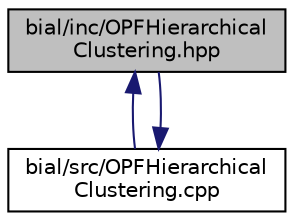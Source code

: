 digraph "bial/inc/OPFHierarchicalClustering.hpp"
{
  edge [fontname="Helvetica",fontsize="10",labelfontname="Helvetica",labelfontsize="10"];
  node [fontname="Helvetica",fontsize="10",shape=record];
  Node1 [label="bial/inc/OPFHierarchical\lClustering.hpp",height=0.2,width=0.4,color="black", fillcolor="grey75", style="filled", fontcolor="black"];
  Node1 -> Node2 [dir="back",color="midnightblue",fontsize="10",style="solid",fontname="Helvetica"];
  Node2 [label="bial/src/OPFHierarchical\lClustering.cpp",height=0.2,width=0.4,color="black", fillcolor="white", style="filled",URL="$_o_p_f_hierarchical_clustering_8cpp.html"];
  Node2 -> Node1 [dir="back",color="midnightblue",fontsize="10",style="solid",fontname="Helvetica"];
}
